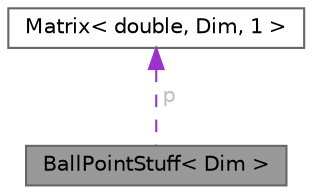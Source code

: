 digraph "BallPointStuff&lt; Dim &gt;"
{
 // LATEX_PDF_SIZE
  bgcolor="transparent";
  edge [fontname=Helvetica,fontsize=10,labelfontname=Helvetica,labelfontsize=10];
  node [fontname=Helvetica,fontsize=10,shape=box,height=0.2,width=0.4];
  Node1 [id="Node000001",label="BallPointStuff\< Dim \>",height=0.2,width=0.4,color="gray40", fillcolor="grey60", style="filled", fontcolor="black",tooltip=" "];
  Node2 -> Node1 [id="edge1_Node000001_Node000002",dir="back",color="darkorchid3",style="dashed",tooltip=" ",label=" p",fontcolor="grey" ];
  Node2 [id="Node000002",label="Matrix\< double, Dim, 1 \>",height=0.2,width=0.4,color="gray40", fillcolor="white", style="filled",URL="$class_matrix.html",tooltip=" "];
}

